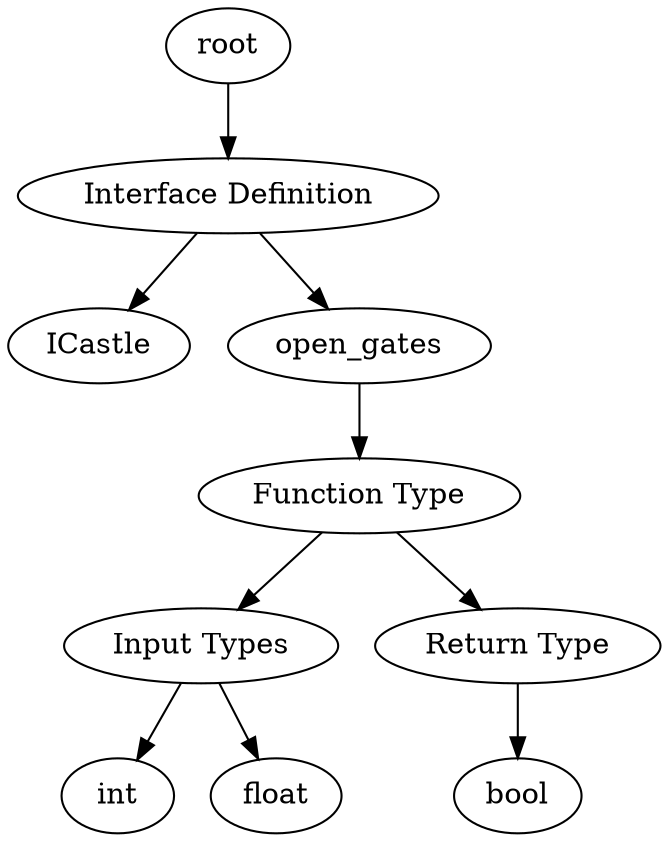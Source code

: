 digraph G { 
 "0"   [label="root"]; 
 "1"   [label="Interface Definition"]; 
 "0" -> "1"; 
 "2"   [label="ICastle"]; 
 "1" -> "2"; 
 "3"   [label="open_gates"]; 
 "1" -> "3"; 
 "4"   [label="Function Type"]; 
 "3" -> "4"; 
 "5"   [label="Input Types"]; 
 "4" -> "5"; 
 "6"   [label="int"]; 
 "5" -> "6"; 
 "7"   [label="float"]; 
 "5" -> "7"; 
 "8"   [label="Return Type"]; 
 "4" -> "8"; 
 "9"   [label="bool"]; 
 "8" -> "9"; 
 }